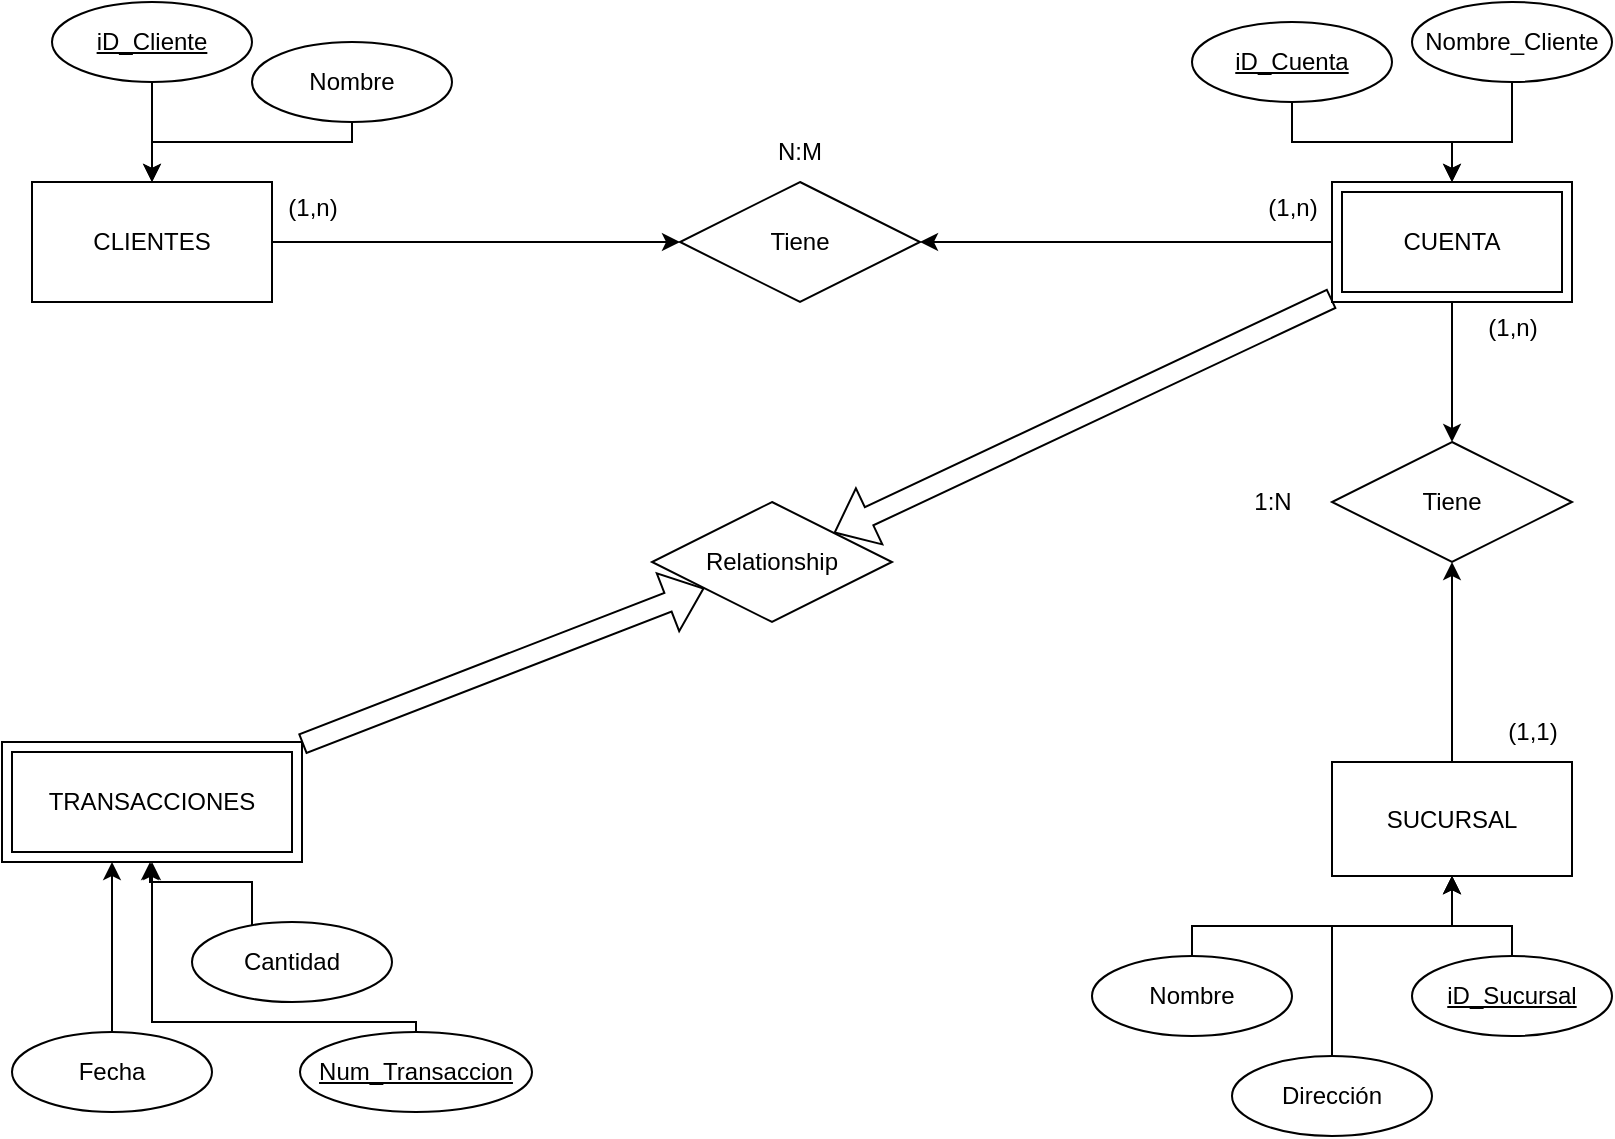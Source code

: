 <mxfile version="24.7.17">
  <diagram id="C5RBs43oDa-KdzZeNtuy" name="Page-1">
    <mxGraphModel dx="1674" dy="780" grid="1" gridSize="10" guides="1" tooltips="1" connect="1" arrows="1" fold="1" page="1" pageScale="1" pageWidth="827" pageHeight="1169" math="0" shadow="0">
      <root>
        <mxCell id="WIyWlLk6GJQsqaUBKTNV-0" />
        <mxCell id="WIyWlLk6GJQsqaUBKTNV-1" parent="WIyWlLk6GJQsqaUBKTNV-0" />
        <mxCell id="t_9Ry1-iry3Em4X7XU_4-26" style="edgeStyle=orthogonalEdgeStyle;rounded=0;orthogonalLoop=1;jettySize=auto;html=1;" edge="1" parent="WIyWlLk6GJQsqaUBKTNV-1" source="t_9Ry1-iry3Em4X7XU_4-0" target="t_9Ry1-iry3Em4X7XU_4-25">
          <mxGeometry relative="1" as="geometry" />
        </mxCell>
        <mxCell id="t_9Ry1-iry3Em4X7XU_4-0" value="CLIENTES" style="rounded=0;whiteSpace=wrap;html=1;" vertex="1" parent="WIyWlLk6GJQsqaUBKTNV-1">
          <mxGeometry x="30" y="120" width="120" height="60" as="geometry" />
        </mxCell>
        <mxCell id="t_9Ry1-iry3Em4X7XU_4-27" style="edgeStyle=orthogonalEdgeStyle;rounded=0;orthogonalLoop=1;jettySize=auto;html=1;" edge="1" parent="WIyWlLk6GJQsqaUBKTNV-1" source="t_9Ry1-iry3Em4X7XU_4-39" target="t_9Ry1-iry3Em4X7XU_4-25">
          <mxGeometry relative="1" as="geometry">
            <mxPoint x="680" y="150" as="sourcePoint" />
          </mxGeometry>
        </mxCell>
        <mxCell id="t_9Ry1-iry3Em4X7XU_4-32" style="edgeStyle=orthogonalEdgeStyle;rounded=0;orthogonalLoop=1;jettySize=auto;html=1;" edge="1" parent="WIyWlLk6GJQsqaUBKTNV-1" source="t_9Ry1-iry3Em4X7XU_4-39" target="t_9Ry1-iry3Em4X7XU_4-31">
          <mxGeometry relative="1" as="geometry">
            <mxPoint x="740" y="180" as="sourcePoint" />
          </mxGeometry>
        </mxCell>
        <mxCell id="t_9Ry1-iry3Em4X7XU_4-5" style="edgeStyle=orthogonalEdgeStyle;rounded=0;orthogonalLoop=1;jettySize=auto;html=1;" edge="1" parent="WIyWlLk6GJQsqaUBKTNV-1" source="t_9Ry1-iry3Em4X7XU_4-4" target="t_9Ry1-iry3Em4X7XU_4-0">
          <mxGeometry relative="1" as="geometry" />
        </mxCell>
        <mxCell id="t_9Ry1-iry3Em4X7XU_4-4" value="iD_Cliente" style="ellipse;whiteSpace=wrap;html=1;align=center;fontStyle=4;" vertex="1" parent="WIyWlLk6GJQsqaUBKTNV-1">
          <mxGeometry x="40" y="30" width="100" height="40" as="geometry" />
        </mxCell>
        <mxCell id="t_9Ry1-iry3Em4X7XU_4-11" style="edgeStyle=orthogonalEdgeStyle;rounded=0;orthogonalLoop=1;jettySize=auto;html=1;" edge="1" parent="WIyWlLk6GJQsqaUBKTNV-1" source="t_9Ry1-iry3Em4X7XU_4-6" target="t_9Ry1-iry3Em4X7XU_4-37">
          <mxGeometry relative="1" as="geometry">
            <mxPoint x="90" y="475" as="targetPoint" />
            <Array as="points">
              <mxPoint x="90" y="400" />
            </Array>
          </mxGeometry>
        </mxCell>
        <mxCell id="t_9Ry1-iry3Em4X7XU_4-6" value="Fecha" style="ellipse;whiteSpace=wrap;html=1;align=center;" vertex="1" parent="WIyWlLk6GJQsqaUBKTNV-1">
          <mxGeometry x="20" y="545" width="100" height="40" as="geometry" />
        </mxCell>
        <mxCell id="t_9Ry1-iry3Em4X7XU_4-43" style="edgeStyle=orthogonalEdgeStyle;rounded=0;orthogonalLoop=1;jettySize=auto;html=1;" edge="1" parent="WIyWlLk6GJQsqaUBKTNV-1" source="t_9Ry1-iry3Em4X7XU_4-7" target="t_9Ry1-iry3Em4X7XU_4-37">
          <mxGeometry relative="1" as="geometry">
            <Array as="points">
              <mxPoint x="222" y="540" />
              <mxPoint x="90" y="540" />
            </Array>
          </mxGeometry>
        </mxCell>
        <mxCell id="t_9Ry1-iry3Em4X7XU_4-7" value="Num_Transaccion" style="ellipse;whiteSpace=wrap;html=1;align=center;fontStyle=4;" vertex="1" parent="WIyWlLk6GJQsqaUBKTNV-1">
          <mxGeometry x="164" y="545" width="116" height="40" as="geometry" />
        </mxCell>
        <mxCell id="t_9Ry1-iry3Em4X7XU_4-10" style="edgeStyle=orthogonalEdgeStyle;rounded=0;orthogonalLoop=1;jettySize=auto;html=1;" edge="1" parent="WIyWlLk6GJQsqaUBKTNV-1" source="t_9Ry1-iry3Em4X7XU_4-9" target="t_9Ry1-iry3Em4X7XU_4-37">
          <mxGeometry relative="1" as="geometry">
            <mxPoint x="150" y="445" as="targetPoint" />
            <Array as="points">
              <mxPoint x="140" y="470" />
              <mxPoint x="89" y="470" />
            </Array>
          </mxGeometry>
        </mxCell>
        <mxCell id="t_9Ry1-iry3Em4X7XU_4-9" value="Cantidad" style="ellipse;whiteSpace=wrap;html=1;align=center;" vertex="1" parent="WIyWlLk6GJQsqaUBKTNV-1">
          <mxGeometry x="110" y="490" width="100" height="40" as="geometry" />
        </mxCell>
        <mxCell id="t_9Ry1-iry3Em4X7XU_4-33" style="edgeStyle=orthogonalEdgeStyle;rounded=0;orthogonalLoop=1;jettySize=auto;html=1;" edge="1" parent="WIyWlLk6GJQsqaUBKTNV-1" source="t_9Ry1-iry3Em4X7XU_4-13" target="t_9Ry1-iry3Em4X7XU_4-31">
          <mxGeometry relative="1" as="geometry" />
        </mxCell>
        <mxCell id="t_9Ry1-iry3Em4X7XU_4-13" value="SUCURSAL" style="rounded=0;whiteSpace=wrap;html=1;" vertex="1" parent="WIyWlLk6GJQsqaUBKTNV-1">
          <mxGeometry x="680" y="410" width="120" height="57" as="geometry" />
        </mxCell>
        <mxCell id="t_9Ry1-iry3Em4X7XU_4-17" style="edgeStyle=orthogonalEdgeStyle;rounded=0;orthogonalLoop=1;jettySize=auto;html=1;" edge="1" parent="WIyWlLk6GJQsqaUBKTNV-1" source="t_9Ry1-iry3Em4X7XU_4-14" target="t_9Ry1-iry3Em4X7XU_4-13">
          <mxGeometry relative="1" as="geometry">
            <Array as="points">
              <mxPoint x="610" y="492" />
              <mxPoint x="740" y="492" />
            </Array>
          </mxGeometry>
        </mxCell>
        <mxCell id="t_9Ry1-iry3Em4X7XU_4-14" value="Nombre" style="ellipse;whiteSpace=wrap;html=1;align=center;" vertex="1" parent="WIyWlLk6GJQsqaUBKTNV-1">
          <mxGeometry x="560" y="507" width="100" height="40" as="geometry" />
        </mxCell>
        <mxCell id="t_9Ry1-iry3Em4X7XU_4-18" style="edgeStyle=orthogonalEdgeStyle;rounded=0;orthogonalLoop=1;jettySize=auto;html=1;" edge="1" parent="WIyWlLk6GJQsqaUBKTNV-1" source="t_9Ry1-iry3Em4X7XU_4-15" target="t_9Ry1-iry3Em4X7XU_4-13">
          <mxGeometry relative="1" as="geometry">
            <Array as="points">
              <mxPoint x="770" y="492" />
              <mxPoint x="740" y="492" />
            </Array>
          </mxGeometry>
        </mxCell>
        <mxCell id="t_9Ry1-iry3Em4X7XU_4-15" value="iD_Sucursal" style="ellipse;whiteSpace=wrap;html=1;align=center;fontStyle=4;" vertex="1" parent="WIyWlLk6GJQsqaUBKTNV-1">
          <mxGeometry x="720" y="507" width="100" height="40" as="geometry" />
        </mxCell>
        <mxCell id="t_9Ry1-iry3Em4X7XU_4-20" style="edgeStyle=orthogonalEdgeStyle;rounded=0;orthogonalLoop=1;jettySize=auto;html=1;" edge="1" parent="WIyWlLk6GJQsqaUBKTNV-1" source="t_9Ry1-iry3Em4X7XU_4-19" target="t_9Ry1-iry3Em4X7XU_4-39">
          <mxGeometry relative="1" as="geometry">
            <mxPoint x="740" y="120" as="targetPoint" />
          </mxGeometry>
        </mxCell>
        <mxCell id="t_9Ry1-iry3Em4X7XU_4-19" value="iD_Cuenta" style="ellipse;whiteSpace=wrap;html=1;align=center;fontStyle=4;" vertex="1" parent="WIyWlLk6GJQsqaUBKTNV-1">
          <mxGeometry x="610" y="40" width="100" height="40" as="geometry" />
        </mxCell>
        <mxCell id="t_9Ry1-iry3Em4X7XU_4-22" style="edgeStyle=orthogonalEdgeStyle;rounded=0;orthogonalLoop=1;jettySize=auto;html=1;" edge="1" parent="WIyWlLk6GJQsqaUBKTNV-1" source="t_9Ry1-iry3Em4X7XU_4-21" target="t_9Ry1-iry3Em4X7XU_4-39">
          <mxGeometry relative="1" as="geometry">
            <mxPoint x="740" y="120" as="targetPoint" />
            <Array as="points">
              <mxPoint x="770" y="100" />
              <mxPoint x="740" y="100" />
            </Array>
          </mxGeometry>
        </mxCell>
        <mxCell id="t_9Ry1-iry3Em4X7XU_4-21" value="Nombre_Cliente" style="ellipse;whiteSpace=wrap;html=1;align=center;" vertex="1" parent="WIyWlLk6GJQsqaUBKTNV-1">
          <mxGeometry x="720" y="30" width="100" height="40" as="geometry" />
        </mxCell>
        <mxCell id="t_9Ry1-iry3Em4X7XU_4-24" style="edgeStyle=orthogonalEdgeStyle;rounded=0;orthogonalLoop=1;jettySize=auto;html=1;" edge="1" parent="WIyWlLk6GJQsqaUBKTNV-1" source="t_9Ry1-iry3Em4X7XU_4-23" target="t_9Ry1-iry3Em4X7XU_4-0">
          <mxGeometry relative="1" as="geometry">
            <Array as="points">
              <mxPoint x="190" y="100" />
              <mxPoint x="90" y="100" />
            </Array>
          </mxGeometry>
        </mxCell>
        <mxCell id="t_9Ry1-iry3Em4X7XU_4-23" value="Nombre" style="ellipse;whiteSpace=wrap;html=1;align=center;" vertex="1" parent="WIyWlLk6GJQsqaUBKTNV-1">
          <mxGeometry x="140" y="50" width="100" height="40" as="geometry" />
        </mxCell>
        <mxCell id="t_9Ry1-iry3Em4X7XU_4-25" value="Tiene" style="shape=rhombus;perimeter=rhombusPerimeter;whiteSpace=wrap;html=1;align=center;" vertex="1" parent="WIyWlLk6GJQsqaUBKTNV-1">
          <mxGeometry x="354" y="120" width="120" height="60" as="geometry" />
        </mxCell>
        <mxCell id="t_9Ry1-iry3Em4X7XU_4-31" value="Tiene" style="shape=rhombus;perimeter=rhombusPerimeter;whiteSpace=wrap;html=1;align=center;" vertex="1" parent="WIyWlLk6GJQsqaUBKTNV-1">
          <mxGeometry x="680" y="250" width="120" height="60" as="geometry" />
        </mxCell>
        <mxCell id="t_9Ry1-iry3Em4X7XU_4-35" style="edgeStyle=orthogonalEdgeStyle;rounded=0;orthogonalLoop=1;jettySize=auto;html=1;" edge="1" parent="WIyWlLk6GJQsqaUBKTNV-1" source="t_9Ry1-iry3Em4X7XU_4-34" target="t_9Ry1-iry3Em4X7XU_4-13">
          <mxGeometry relative="1" as="geometry">
            <Array as="points">
              <mxPoint x="680" y="492" />
              <mxPoint x="740" y="492" />
            </Array>
          </mxGeometry>
        </mxCell>
        <mxCell id="t_9Ry1-iry3Em4X7XU_4-34" value="Dirección" style="ellipse;whiteSpace=wrap;html=1;align=center;" vertex="1" parent="WIyWlLk6GJQsqaUBKTNV-1">
          <mxGeometry x="630" y="557" width="100" height="40" as="geometry" />
        </mxCell>
        <mxCell id="t_9Ry1-iry3Em4X7XU_4-36" value="N:M" style="text;html=1;align=center;verticalAlign=middle;whiteSpace=wrap;rounded=0;" vertex="1" parent="WIyWlLk6GJQsqaUBKTNV-1">
          <mxGeometry x="384" y="90" width="60" height="30" as="geometry" />
        </mxCell>
        <mxCell id="t_9Ry1-iry3Em4X7XU_4-37" value="TRANSACCIONES" style="shape=ext;margin=3;double=1;whiteSpace=wrap;html=1;align=center;" vertex="1" parent="WIyWlLk6GJQsqaUBKTNV-1">
          <mxGeometry x="15" y="400" width="150" height="60" as="geometry" />
        </mxCell>
        <mxCell id="t_9Ry1-iry3Em4X7XU_4-39" value="CUENTA" style="shape=ext;margin=3;double=1;whiteSpace=wrap;html=1;align=center;" vertex="1" parent="WIyWlLk6GJQsqaUBKTNV-1">
          <mxGeometry x="680" y="120" width="120" height="60" as="geometry" />
        </mxCell>
        <mxCell id="t_9Ry1-iry3Em4X7XU_4-40" value="(1,n)" style="text;html=1;align=center;verticalAlign=middle;resizable=0;points=[];autosize=1;strokeColor=none;fillColor=none;" vertex="1" parent="WIyWlLk6GJQsqaUBKTNV-1">
          <mxGeometry x="145" y="118" width="50" height="30" as="geometry" />
        </mxCell>
        <mxCell id="t_9Ry1-iry3Em4X7XU_4-41" value="(1,n)" style="text;html=1;align=center;verticalAlign=middle;resizable=0;points=[];autosize=1;strokeColor=none;fillColor=none;" vertex="1" parent="WIyWlLk6GJQsqaUBKTNV-1">
          <mxGeometry x="635" y="118" width="50" height="30" as="geometry" />
        </mxCell>
        <mxCell id="t_9Ry1-iry3Em4X7XU_4-44" value="1:N" style="text;html=1;align=center;verticalAlign=middle;resizable=0;points=[];autosize=1;strokeColor=none;fillColor=none;" vertex="1" parent="WIyWlLk6GJQsqaUBKTNV-1">
          <mxGeometry x="630" y="265" width="40" height="30" as="geometry" />
        </mxCell>
        <mxCell id="t_9Ry1-iry3Em4X7XU_4-45" value="(1,n)" style="text;html=1;align=center;verticalAlign=middle;resizable=0;points=[];autosize=1;strokeColor=none;fillColor=none;" vertex="1" parent="WIyWlLk6GJQsqaUBKTNV-1">
          <mxGeometry x="745" y="178" width="50" height="30" as="geometry" />
        </mxCell>
        <mxCell id="t_9Ry1-iry3Em4X7XU_4-47" value="(1,1)" style="text;html=1;align=center;verticalAlign=middle;resizable=0;points=[];autosize=1;strokeColor=none;fillColor=none;" vertex="1" parent="WIyWlLk6GJQsqaUBKTNV-1">
          <mxGeometry x="755" y="380" width="50" height="30" as="geometry" />
        </mxCell>
        <mxCell id="t_9Ry1-iry3Em4X7XU_4-53" value="Relationship" style="shape=rhombus;perimeter=rhombusPerimeter;whiteSpace=wrap;html=1;align=center;" vertex="1" parent="WIyWlLk6GJQsqaUBKTNV-1">
          <mxGeometry x="340" y="280" width="120" height="60" as="geometry" />
        </mxCell>
        <mxCell id="t_9Ry1-iry3Em4X7XU_4-54" value="" style="shape=flexArrow;endArrow=classic;html=1;rounded=0;" edge="1" parent="WIyWlLk6GJQsqaUBKTNV-1" source="t_9Ry1-iry3Em4X7XU_4-37" target="t_9Ry1-iry3Em4X7XU_4-53">
          <mxGeometry width="50" height="50" relative="1" as="geometry">
            <mxPoint x="165" y="430" as="sourcePoint" />
            <mxPoint x="215" y="380" as="targetPoint" />
          </mxGeometry>
        </mxCell>
        <mxCell id="t_9Ry1-iry3Em4X7XU_4-55" value="" style="shape=flexArrow;endArrow=classic;html=1;rounded=0;" edge="1" parent="WIyWlLk6GJQsqaUBKTNV-1" source="t_9Ry1-iry3Em4X7XU_4-39" target="t_9Ry1-iry3Em4X7XU_4-53">
          <mxGeometry width="50" height="50" relative="1" as="geometry">
            <mxPoint x="473" y="265" as="sourcePoint" />
            <mxPoint x="670" y="208" as="targetPoint" />
          </mxGeometry>
        </mxCell>
      </root>
    </mxGraphModel>
  </diagram>
</mxfile>
